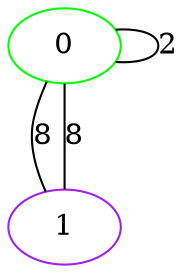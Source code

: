 graph "" {
0 [color=green, weight=2];
1 [color=purple, weight=4];
0 -- 0  [key=0, label=2];
0 -- 1  [key=0, label=8];
0 -- 1  [key=1, label=8];
}
